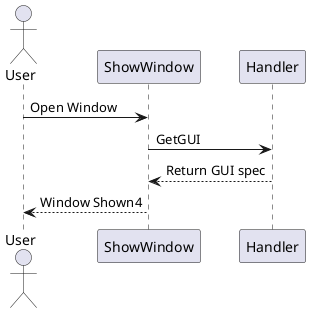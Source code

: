 @startuml
actor User
participant ShowWindow
participant Handler

User -> ShowWindow: Open Window
ShowWindow -> Handler: GetGUI
Handler --> ShowWindow: Return GUI spec
ShowWindow --> User: Window Shown4

@enduml